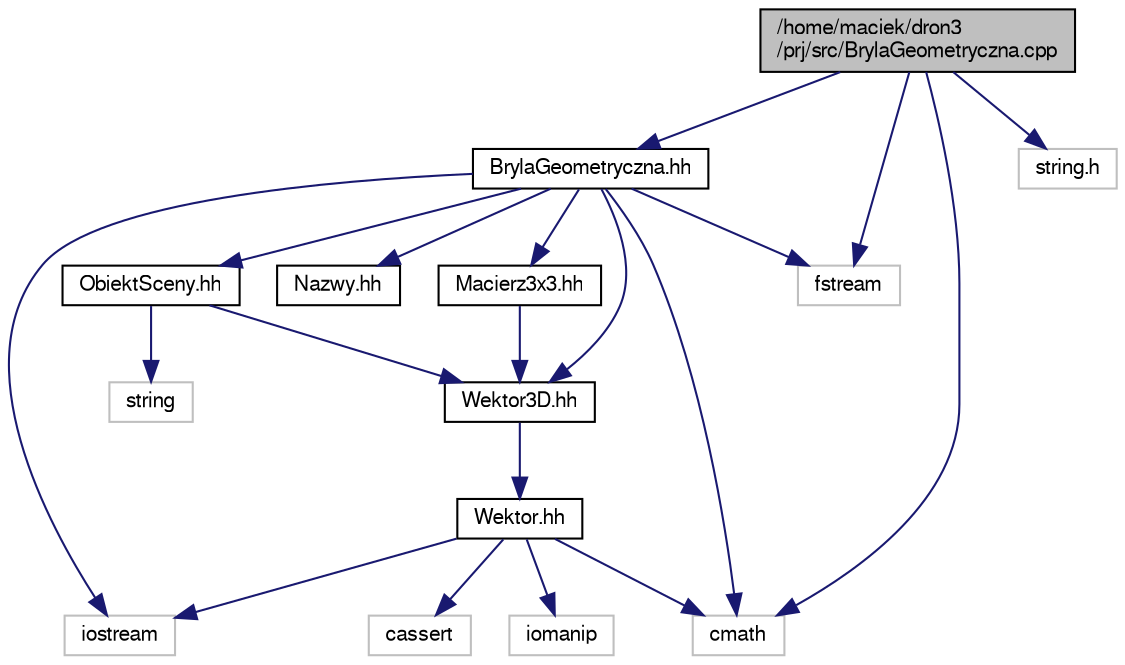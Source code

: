 digraph "/home/maciek/dron3/prj/src/BrylaGeometryczna.cpp"
{
 // LATEX_PDF_SIZE
  edge [fontname="FreeSans",fontsize="10",labelfontname="FreeSans",labelfontsize="10"];
  node [fontname="FreeSans",fontsize="10",shape=record];
  Node1 [label="/home/maciek/dron3\l/prj/src/BrylaGeometryczna.cpp",height=0.2,width=0.4,color="black", fillcolor="grey75", style="filled", fontcolor="black",tooltip=" "];
  Node1 -> Node2 [color="midnightblue",fontsize="10",style="solid",fontname="FreeSans"];
  Node2 [label="BrylaGeometryczna.hh",height=0.2,width=0.4,color="black", fillcolor="white", style="filled",URL="$a00026.html",tooltip="Ten plik zawiera definicję klasy BrylaGeometryczna."];
  Node2 -> Node3 [color="midnightblue",fontsize="10",style="solid",fontname="FreeSans"];
  Node3 [label="iostream",height=0.2,width=0.4,color="grey75", fillcolor="white", style="filled",tooltip=" "];
  Node2 -> Node4 [color="midnightblue",fontsize="10",style="solid",fontname="FreeSans"];
  Node4 [label="cmath",height=0.2,width=0.4,color="grey75", fillcolor="white", style="filled",tooltip=" "];
  Node2 -> Node5 [color="midnightblue",fontsize="10",style="solid",fontname="FreeSans"];
  Node5 [label="fstream",height=0.2,width=0.4,color="grey75", fillcolor="white", style="filled",tooltip=" "];
  Node2 -> Node6 [color="midnightblue",fontsize="10",style="solid",fontname="FreeSans"];
  Node6 [label="Wektor3D.hh",height=0.2,width=0.4,color="black", fillcolor="white", style="filled",URL="$a00065.html",tooltip="Ten plik zawiera definicję klasy Wektor3D."];
  Node6 -> Node7 [color="midnightblue",fontsize="10",style="solid",fontname="FreeSans"];
  Node7 [label="Wektor.hh",height=0.2,width=0.4,color="black", fillcolor="white", style="filled",URL="$a00062.html",tooltip="Ten plik zawiera definicję szablonu Wektor<>"];
  Node7 -> Node3 [color="midnightblue",fontsize="10",style="solid",fontname="FreeSans"];
  Node7 -> Node8 [color="midnightblue",fontsize="10",style="solid",fontname="FreeSans"];
  Node8 [label="cassert",height=0.2,width=0.4,color="grey75", fillcolor="white", style="filled",tooltip=" "];
  Node7 -> Node9 [color="midnightblue",fontsize="10",style="solid",fontname="FreeSans"];
  Node9 [label="iomanip",height=0.2,width=0.4,color="grey75", fillcolor="white", style="filled",tooltip=" "];
  Node7 -> Node4 [color="midnightblue",fontsize="10",style="solid",fontname="FreeSans"];
  Node2 -> Node10 [color="midnightblue",fontsize="10",style="solid",fontname="FreeSans"];
  Node10 [label="Macierz3x3.hh",height=0.2,width=0.4,color="black", fillcolor="white", style="filled",URL="$a00041.html",tooltip="Ten plik zawiera definicję klasy Macierz3x3."];
  Node10 -> Node6 [color="midnightblue",fontsize="10",style="solid",fontname="FreeSans"];
  Node2 -> Node11 [color="midnightblue",fontsize="10",style="solid",fontname="FreeSans"];
  Node11 [label="Nazwy.hh",height=0.2,width=0.4,color="black", fillcolor="white", style="filled",URL="$a00047.html",tooltip="Ten plik zawiera nazwy poszczegolnych plikow jako makra."];
  Node2 -> Node12 [color="midnightblue",fontsize="10",style="solid",fontname="FreeSans"];
  Node12 [label="ObiektSceny.hh",height=0.2,width=0.4,color="black", fillcolor="white", style="filled",URL="$a00050.html",tooltip="Ten plik zawiera definicję klasy ObiektSceny."];
  Node12 -> Node13 [color="midnightblue",fontsize="10",style="solid",fontname="FreeSans"];
  Node13 [label="string",height=0.2,width=0.4,color="grey75", fillcolor="white", style="filled",tooltip=" "];
  Node12 -> Node6 [color="midnightblue",fontsize="10",style="solid",fontname="FreeSans"];
  Node1 -> Node14 [color="midnightblue",fontsize="10",style="solid",fontname="FreeSans"];
  Node14 [label="string.h",height=0.2,width=0.4,color="grey75", fillcolor="white", style="filled",tooltip=" "];
  Node1 -> Node5 [color="midnightblue",fontsize="10",style="solid",fontname="FreeSans"];
  Node1 -> Node4 [color="midnightblue",fontsize="10",style="solid",fontname="FreeSans"];
}
